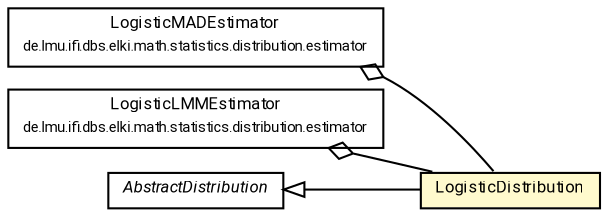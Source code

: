 #!/usr/local/bin/dot
#
# Class diagram 
# Generated by UMLGraph version R5_7_2-60-g0e99a6 (http://www.spinellis.gr/umlgraph/)
#

digraph G {
	graph [fontnames="svg"]
	edge [fontname="Roboto",fontsize=7,labelfontname="Roboto",labelfontsize=7,color="black"];
	node [fontname="Roboto",fontcolor="black",fontsize=8,shape=plaintext,margin=0,width=0,height=0];
	nodesep=0.15;
	ranksep=0.25;
	rankdir=LR;
	// de.lmu.ifi.dbs.elki.math.statistics.distribution.estimator.LogisticMADEstimator
	c6622617 [label=<<table title="de.lmu.ifi.dbs.elki.math.statistics.distribution.estimator.LogisticMADEstimator" border="0" cellborder="1" cellspacing="0" cellpadding="2" href="estimator/LogisticMADEstimator.html" target="_parent">
		<tr><td><table border="0" cellspacing="0" cellpadding="1">
		<tr><td align="center" balign="center"> <font face="Roboto">LogisticMADEstimator</font> </td></tr>
		<tr><td align="center" balign="center"> <font face="Roboto" point-size="7.0">de.lmu.ifi.dbs.elki.math.statistics.distribution.estimator</font> </td></tr>
		</table></td></tr>
		</table>>, URL="estimator/LogisticMADEstimator.html"];
	// de.lmu.ifi.dbs.elki.math.statistics.distribution.estimator.LogisticLMMEstimator
	c6622676 [label=<<table title="de.lmu.ifi.dbs.elki.math.statistics.distribution.estimator.LogisticLMMEstimator" border="0" cellborder="1" cellspacing="0" cellpadding="2" href="estimator/LogisticLMMEstimator.html" target="_parent">
		<tr><td><table border="0" cellspacing="0" cellpadding="1">
		<tr><td align="center" balign="center"> <font face="Roboto">LogisticLMMEstimator</font> </td></tr>
		<tr><td align="center" balign="center"> <font face="Roboto" point-size="7.0">de.lmu.ifi.dbs.elki.math.statistics.distribution.estimator</font> </td></tr>
		</table></td></tr>
		</table>>, URL="estimator/LogisticLMMEstimator.html"];
	// de.lmu.ifi.dbs.elki.math.statistics.distribution.LogisticDistribution
	c6622711 [label=<<table title="de.lmu.ifi.dbs.elki.math.statistics.distribution.LogisticDistribution" border="0" cellborder="1" cellspacing="0" cellpadding="2" bgcolor="lemonChiffon" href="LogisticDistribution.html" target="_parent">
		<tr><td><table border="0" cellspacing="0" cellpadding="1">
		<tr><td align="center" balign="center"> <font face="Roboto">LogisticDistribution</font> </td></tr>
		</table></td></tr>
		</table>>, URL="LogisticDistribution.html"];
	// de.lmu.ifi.dbs.elki.math.statistics.distribution.AbstractDistribution
	c6622729 [label=<<table title="de.lmu.ifi.dbs.elki.math.statistics.distribution.AbstractDistribution" border="0" cellborder="1" cellspacing="0" cellpadding="2" href="AbstractDistribution.html" target="_parent">
		<tr><td><table border="0" cellspacing="0" cellpadding="1">
		<tr><td align="center" balign="center"> <font face="Roboto"><i>AbstractDistribution</i></font> </td></tr>
		</table></td></tr>
		</table>>, URL="AbstractDistribution.html"];
	// de.lmu.ifi.dbs.elki.math.statistics.distribution.estimator.LogisticMADEstimator has de.lmu.ifi.dbs.elki.math.statistics.distribution.LogisticDistribution
	c6622617 -> c6622711 [arrowhead=none,arrowtail=ediamond,dir=back,weight=4];
	// de.lmu.ifi.dbs.elki.math.statistics.distribution.estimator.LogisticLMMEstimator has de.lmu.ifi.dbs.elki.math.statistics.distribution.LogisticDistribution
	c6622676 -> c6622711 [arrowhead=none,arrowtail=ediamond,dir=back,weight=4];
	// de.lmu.ifi.dbs.elki.math.statistics.distribution.LogisticDistribution extends de.lmu.ifi.dbs.elki.math.statistics.distribution.AbstractDistribution
	c6622729 -> c6622711 [arrowtail=empty,dir=back,weight=10];
}

